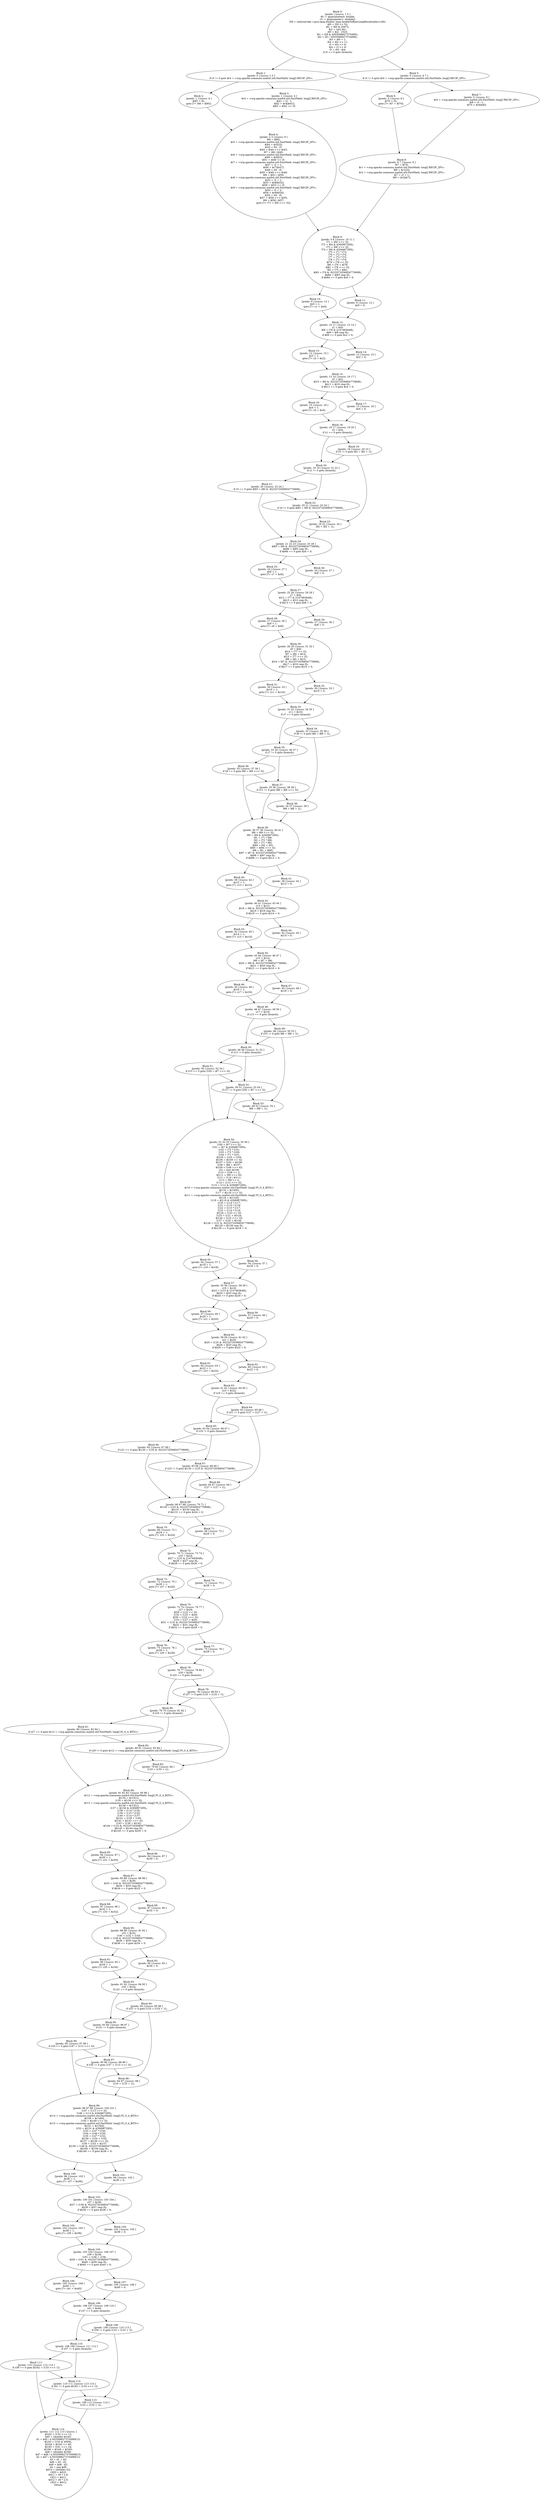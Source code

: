digraph "unitGraph" {
    "Block 0:
[preds: ] [succs: 1 5 ]
d0 := @parameter0: double;
r3 := @parameter1: double[];
l59 = staticinvoke <java.lang.Double: long doubleToRawLongBits(double)>(d0);
$l0 = l59 >> 52;
$l1 = $l0 & 2047L;
$i2 = (int) $l1;
i60 = $i2 - 1023;
l61 = l59 & 4503599627370495L;
l62 = l61 | 4503599627370496L;
i63 = i60 + 1;
l64 = l62 << 11;
i3 = i63 >> 6;
$i4 = i3 << 6;
i5 = i63 - $i4;
if i5 == 0 goto (branch);
"
    "Block 1:
[preds: 0 ] [succs: 2 3 ]
if i3 != 0 goto $r4 = <org.apache.commons.math4.util.FastMath: long[] RECIP_2PI>;
"
    "Block 2:
[preds: 1 ] [succs: 4 ]
$l65 = 0L;
goto [?= l66 = $l65];
"
    "Block 3:
[preds: 1 ] [succs: 4 ]
$r4 = <org.apache.commons.math4.util.FastMath: long[] RECIP_2PI>;
$i41 = i3 - 1;
$l42 = $r4[$i41];
$l65 = $l42 << i5;
"
    "Block 4:
[preds: 2 3 ] [succs: 9 ]
l66 = $l65;
$r5 = <org.apache.commons.math4.util.FastMath: long[] RECIP_2PI>;
$l44 = $r5[i3];
$i43 = 64 - i5;
$l45 = $l44 >>> $i43;
l67 = l66 | $l45;
$r6 = <org.apache.commons.math4.util.FastMath: long[] RECIP_2PI>;
$l46 = $r6[i3];
$l51 = $l46 << i5;
$r7 = <org.apache.commons.math4.util.FastMath: long[] RECIP_2PI>;
$i47 = i3 + 1;
$l49 = $r7[$i47];
$i48 = 64 - i5;
$l50 = $l49 >>> $i48;
l68 = $l51 | $l50;
$r8 = <org.apache.commons.math4.util.FastMath: long[] RECIP_2PI>;
$i52 = i3 + 1;
$l53 = $r8[$i52];
$l58 = $l53 << i5;
$r9 = <org.apache.commons.math4.util.FastMath: long[] RECIP_2PI>;
$i54 = i3 + 2;
$l56 = $r9[$i54];
$i55 = 64 - i5;
$l57 = $l56 >>> $i55;
l69 = $l58 | $l57;
goto [?= l71 = l64 >>> 32];
"
    "Block 5:
[preds: 0 ] [succs: 6 7 ]
if i3 != 0 goto $r0 = <org.apache.commons.math4.util.FastMath: long[] RECIP_2PI>;
"
    "Block 6:
[preds: 5 ] [succs: 8 ]
$l70 = 0L;
goto [?= l67 = $l70];
"
    "Block 7:
[preds: 5 ] [succs: 8 ]
$r0 = <org.apache.commons.math4.util.FastMath: long[] RECIP_2PI>;
$i6 = i3 - 1;
$l70 = $r0[$i6];
"
    "Block 8:
[preds: 6 7 ] [succs: 9 ]
l67 = $l70;
$r1 = <org.apache.commons.math4.util.FastMath: long[] RECIP_2PI>;
l68 = $r1[i3];
$r2 = <org.apache.commons.math4.util.FastMath: long[] RECIP_2PI>;
$i7 = i3 + 1;
l69 = $r2[$i7];
"
    "Block 9:
[preds: 4 8 ] [succs: 10 11 ]
l71 = l64 >>> 32;
l72 = l64 & 4294967295L;
l73 = l68 >>> 32;
l74 = l68 & 4294967295L;
l75 = l71 * l73;
l76 = l72 * l74;
l77 = l72 * l73;
l78 = l71 * l74;
$l79 = l78 << 32;
l80 = l76 + $l79;
$l81 = l78 >>> 32;
l82 = l75 + $l81;
$l83 = l76 & -9223372036854775808L;
$b84 = $l83 cmp 0L;
if $b84 == 0 goto $z0 = 0;
"
    "Block 10:
[preds: 9 ] [succs: 12 ]
$z0 = 1;
goto [?= z1 = $z0];
"
    "Block 11:
[preds: 9 ] [succs: 12 ]
$z0 = 0;
"
    "Block 12:
[preds: 10 11 ] [succs: 13 14 ]
z1 = $z0;
$l8 = l78 & 2147483648L;
$b9 = $l8 cmp 0L;
if $b9 == 0 goto $z2 = 0;
"
    "Block 13:
[preds: 12 ] [succs: 15 ]
$z2 = 1;
goto [?= z3 = $z2];
"
    "Block 14:
[preds: 12 ] [succs: 15 ]
$z2 = 0;
"
    "Block 15:
[preds: 13 14 ] [succs: 16 17 ]
z3 = $z2;
$l10 = l80 & -9223372036854775808L;
$b11 = $l10 cmp 0L;
if $b11 == 0 goto $z4 = 0;
"
    "Block 16:
[preds: 15 ] [succs: 18 ]
$z4 = 1;
goto [?= z5 = $z4];
"
    "Block 17:
[preds: 15 ] [succs: 18 ]
$z4 = 0;
"
    "Block 18:
[preds: 16 17 ] [succs: 19 20 ]
z5 = $z4;
if z1 == 0 goto (branch);
"
    "Block 19:
[preds: 18 ] [succs: 20 23 ]
if z3 != 0 goto l82 = l82 + 1L;
"
    "Block 20:
[preds: 18 19 ] [succs: 21 22 ]
if z1 != 0 goto (branch);
"
    "Block 21:
[preds: 20 ] [succs: 22 24 ]
if z3 == 0 goto $l85 = l80 & -9223372036854775808L;
"
    "Block 22:
[preds: 20 21 ] [succs: 23 24 ]
if z5 != 0 goto $l85 = l80 & -9223372036854775808L;
"
    "Block 23:
[preds: 19 22 ] [succs: 24 ]
l82 = l82 + 1L;
"
    "Block 24:
[preds: 21 22 23 ] [succs: 25 26 ]
$l85 = l80 & -9223372036854775808L;
$b86 = $l85 cmp 0L;
if $b86 == 0 goto $z6 = 0;
"
    "Block 25:
[preds: 24 ] [succs: 27 ]
$z6 = 1;
goto [?= z7 = $z6];
"
    "Block 26:
[preds: 24 ] [succs: 27 ]
$z6 = 0;
"
    "Block 27:
[preds: 25 26 ] [succs: 28 29 ]
z7 = $z6;
$l12 = l77 & 2147483648L;
$b13 = $l12 cmp 0L;
if $b13 == 0 goto $z8 = 0;
"
    "Block 28:
[preds: 27 ] [succs: 30 ]
$z8 = 1;
goto [?= z9 = $z8];
"
    "Block 29:
[preds: 27 ] [succs: 30 ]
$z8 = 0;
"
    "Block 30:
[preds: 28 29 ] [succs: 31 32 ]
z9 = $z8;
$l14 = l77 << 32;
l87 = l80 + $l14;
$l15 = l77 >>> 32;
l88 = l82 + $l15;
$l16 = l87 & -9223372036854775808L;
$b17 = $l16 cmp 0L;
if $b17 == 0 goto $z10 = 0;
"
    "Block 31:
[preds: 30 ] [succs: 33 ]
$z10 = 1;
goto [?= z11 = $z10];
"
    "Block 32:
[preds: 30 ] [succs: 33 ]
$z10 = 0;
"
    "Block 33:
[preds: 31 32 ] [succs: 34 35 ]
z11 = $z10;
if z7 == 0 goto (branch);
"
    "Block 34:
[preds: 33 ] [succs: 35 38 ]
if z9 != 0 goto l88 = l88 + 1L;
"
    "Block 35:
[preds: 33 34 ] [succs: 36 37 ]
if z7 != 0 goto (branch);
"
    "Block 36:
[preds: 35 ] [succs: 37 39 ]
if z9 == 0 goto l89 = l69 >>> 32;
"
    "Block 37:
[preds: 35 36 ] [succs: 38 39 ]
if z11 != 0 goto l89 = l69 >>> 32;
"
    "Block 38:
[preds: 34 37 ] [succs: 39 ]
l88 = l88 + 1L;
"
    "Block 39:
[preds: 36 37 38 ] [succs: 40 41 ]
l89 = l69 >>> 32;
l90 = l69 & 4294967295L;
l91 = l71 * l89;
l92 = l72 * l89;
l93 = l71 * l90;
$l94 = l92 + l93;
$l95 = $l94 >>> 32;
l96 = l91 + $l95;
$l97 = l87 & -9223372036854775808L;
$b98 = $l97 cmp 0L;
if $b98 == 0 goto $z12 = 0;
"
    "Block 40:
[preds: 39 ] [succs: 42 ]
$z12 = 1;
goto [?= z13 = $z12];
"
    "Block 41:
[preds: 39 ] [succs: 42 ]
$z12 = 0;
"
    "Block 42:
[preds: 40 41 ] [succs: 43 44 ]
z13 = $z12;
$l18 = l96 & -9223372036854775808L;
$b19 = $l18 cmp 0L;
if $b19 == 0 goto $z14 = 0;
"
    "Block 43:
[preds: 42 ] [succs: 45 ]
$z14 = 1;
goto [?= z15 = $z14];
"
    "Block 44:
[preds: 42 ] [succs: 45 ]
$z14 = 0;
"
    "Block 45:
[preds: 43 44 ] [succs: 46 47 ]
z15 = $z14;
l99 = l87 + l96;
$l20 = l99 & -9223372036854775808L;
$b21 = $l20 cmp 0L;
if $b21 == 0 goto $z16 = 0;
"
    "Block 46:
[preds: 45 ] [succs: 48 ]
$z16 = 1;
goto [?= z17 = $z16];
"
    "Block 47:
[preds: 45 ] [succs: 48 ]
$z16 = 0;
"
    "Block 48:
[preds: 46 47 ] [succs: 49 50 ]
z17 = $z16;
if z13 == 0 goto (branch);
"
    "Block 49:
[preds: 48 ] [succs: 50 53 ]
if z15 != 0 goto l88 = l88 + 1L;
"
    "Block 50:
[preds: 48 49 ] [succs: 51 52 ]
if z13 != 0 goto (branch);
"
    "Block 51:
[preds: 50 ] [succs: 52 54 ]
if z15 == 0 goto l100 = l67 >>> 32;
"
    "Block 52:
[preds: 50 51 ] [succs: 53 54 ]
if z17 != 0 goto l100 = l67 >>> 32;
"
    "Block 53:
[preds: 49 52 ] [succs: 54 ]
l88 = l88 + 1L;
"
    "Block 54:
[preds: 51 52 53 ] [succs: 55 56 ]
l100 = l67 >>> 32;
l101 = l67 & 4294967295L;
l102 = l72 * l101;
l103 = l72 * l100;
l104 = l71 * l101;
$l105 = l103 + l104;
$l106 = $l105 << 32;
$l107 = l102 + $l106;
l108 = l88 + $l107;
$l109 = l108 >>> 62;
i22 = (int) $l109;
l110 = l108 << 2;
$l111 = l99 >>> 62;
l112 = l110 | $l111;
l113 = l99 << 2;
l114 = l112 >>> 32;
l115 = l112 & 4294967295L;
$r10 = <org.apache.commons.math4.util.FastMath: long[] PI_O_4_BITS>;
$l116 = $r10[0];
l117 = $l116 >>> 32;
$r11 = <org.apache.commons.math4.util.FastMath: long[] PI_O_4_BITS>;
$l118 = $r11[0];
l119 = $l118 & 4294967295L;
l120 = l114 * l117;
l121 = l115 * l119;
l122 = l115 * l117;
l123 = l114 * l119;
$l124 = l123 << 32;
l125 = l121 + $l124;
$l126 = l123 >>> 32;
l127 = l120 + $l126;
$l128 = l121 & -9223372036854775808L;
$b129 = $l128 cmp 0L;
if $b129 == 0 goto $z18 = 0;
"
    "Block 55:
[preds: 54 ] [succs: 57 ]
$z18 = 1;
goto [?= z19 = $z18];
"
    "Block 56:
[preds: 54 ] [succs: 57 ]
$z18 = 0;
"
    "Block 57:
[preds: 55 56 ] [succs: 58 59 ]
z19 = $z18;
$l23 = l123 & 2147483648L;
$b24 = $l23 cmp 0L;
if $b24 == 0 goto $z20 = 0;
"
    "Block 58:
[preds: 57 ] [succs: 60 ]
$z20 = 1;
goto [?= z21 = $z20];
"
    "Block 59:
[preds: 57 ] [succs: 60 ]
$z20 = 0;
"
    "Block 60:
[preds: 58 59 ] [succs: 61 62 ]
z21 = $z20;
$l25 = l125 & -9223372036854775808L;
$b26 = $l25 cmp 0L;
if $b26 == 0 goto $z22 = 0;
"
    "Block 61:
[preds: 60 ] [succs: 63 ]
$z22 = 1;
goto [?= z23 = $z22];
"
    "Block 62:
[preds: 60 ] [succs: 63 ]
$z22 = 0;
"
    "Block 63:
[preds: 61 62 ] [succs: 64 65 ]
z23 = $z22;
if z19 == 0 goto (branch);
"
    "Block 64:
[preds: 63 ] [succs: 65 68 ]
if z21 != 0 goto l127 = l127 + 1L;
"
    "Block 65:
[preds: 63 64 ] [succs: 66 67 ]
if z19 != 0 goto (branch);
"
    "Block 66:
[preds: 65 ] [succs: 67 69 ]
if z21 == 0 goto $l130 = l125 & -9223372036854775808L;
"
    "Block 67:
[preds: 65 66 ] [succs: 68 69 ]
if z23 != 0 goto $l130 = l125 & -9223372036854775808L;
"
    "Block 68:
[preds: 64 67 ] [succs: 69 ]
l127 = l127 + 1L;
"
    "Block 69:
[preds: 66 67 68 ] [succs: 70 71 ]
$l130 = l125 & -9223372036854775808L;
$b131 = $l130 cmp 0L;
if $b131 == 0 goto $z24 = 0;
"
    "Block 70:
[preds: 69 ] [succs: 72 ]
$z24 = 1;
goto [?= z25 = $z24];
"
    "Block 71:
[preds: 69 ] [succs: 72 ]
$z24 = 0;
"
    "Block 72:
[preds: 70 71 ] [succs: 73 74 ]
z25 = $z24;
$l27 = l122 & 2147483648L;
$b28 = $l27 cmp 0L;
if $b28 == 0 goto $z26 = 0;
"
    "Block 73:
[preds: 72 ] [succs: 75 ]
$z26 = 1;
goto [?= z27 = $z26];
"
    "Block 74:
[preds: 72 ] [succs: 75 ]
$z26 = 0;
"
    "Block 75:
[preds: 73 74 ] [succs: 76 77 ]
z27 = $z26;
$l29 = l122 << 32;
l132 = l125 + $l29;
$l30 = l122 >>> 32;
l133 = l127 + $l30;
$l31 = l132 & -9223372036854775808L;
$b32 = $l31 cmp 0L;
if $b32 == 0 goto $z28 = 0;
"
    "Block 76:
[preds: 75 ] [succs: 78 ]
$z28 = 1;
goto [?= z29 = $z28];
"
    "Block 77:
[preds: 75 ] [succs: 78 ]
$z28 = 0;
"
    "Block 78:
[preds: 76 77 ] [succs: 79 80 ]
z29 = $z28;
if z25 == 0 goto (branch);
"
    "Block 79:
[preds: 78 ] [succs: 80 83 ]
if z27 != 0 goto l133 = l133 + 1L;
"
    "Block 80:
[preds: 78 79 ] [succs: 81 82 ]
if z25 != 0 goto (branch);
"
    "Block 81:
[preds: 80 ] [succs: 82 84 ]
if z27 == 0 goto $r12 = <org.apache.commons.math4.util.FastMath: long[] PI_O_4_BITS>;
"
    "Block 82:
[preds: 80 81 ] [succs: 83 84 ]
if z29 != 0 goto $r12 = <org.apache.commons.math4.util.FastMath: long[] PI_O_4_BITS>;
"
    "Block 83:
[preds: 79 82 ] [succs: 84 ]
l133 = l133 + 1L;
"
    "Block 84:
[preds: 81 82 83 ] [succs: 85 86 ]
$r12 = <org.apache.commons.math4.util.FastMath: long[] PI_O_4_BITS>;
$l134 = $r12[1];
l135 = $l134 >>> 32;
$r13 = <org.apache.commons.math4.util.FastMath: long[] PI_O_4_BITS>;
$l136 = $r13[1];
l137 = $l136 & 4294967295L;
l138 = l114 * l135;
l139 = l115 * l135;
l140 = l114 * l137;
$l141 = l139 + l140;
$l142 = $l141 >>> 32;
l143 = l138 + $l142;
$l144 = l132 & -9223372036854775808L;
$b145 = $l144 cmp 0L;
if $b145 == 0 goto $z30 = 0;
"
    "Block 85:
[preds: 84 ] [succs: 87 ]
$z30 = 1;
goto [?= z31 = $z30];
"
    "Block 86:
[preds: 84 ] [succs: 87 ]
$z30 = 0;
"
    "Block 87:
[preds: 85 86 ] [succs: 88 89 ]
z31 = $z30;
$l33 = l143 & -9223372036854775808L;
$b34 = $l33 cmp 0L;
if $b34 == 0 goto $z32 = 0;
"
    "Block 88:
[preds: 87 ] [succs: 90 ]
$z32 = 1;
goto [?= z33 = $z32];
"
    "Block 89:
[preds: 87 ] [succs: 90 ]
$z32 = 0;
"
    "Block 90:
[preds: 88 89 ] [succs: 91 92 ]
z33 = $z32;
l146 = l132 + l143;
$l35 = l146 & -9223372036854775808L;
$b36 = $l35 cmp 0L;
if $b36 == 0 goto $z34 = 0;
"
    "Block 91:
[preds: 90 ] [succs: 93 ]
$z34 = 1;
goto [?= z35 = $z34];
"
    "Block 92:
[preds: 90 ] [succs: 93 ]
$z34 = 0;
"
    "Block 93:
[preds: 91 92 ] [succs: 94 95 ]
z35 = $z34;
if z31 == 0 goto (branch);
"
    "Block 94:
[preds: 93 ] [succs: 95 98 ]
if z33 != 0 goto l133 = l133 + 1L;
"
    "Block 95:
[preds: 93 94 ] [succs: 96 97 ]
if z31 != 0 goto (branch);
"
    "Block 96:
[preds: 95 ] [succs: 97 99 ]
if z33 == 0 goto l147 = l113 >>> 32;
"
    "Block 97:
[preds: 95 96 ] [succs: 98 99 ]
if z35 != 0 goto l147 = l113 >>> 32;
"
    "Block 98:
[preds: 94 97 ] [succs: 99 ]
l133 = l133 + 1L;
"
    "Block 99:
[preds: 96 97 98 ] [succs: 100 101 ]
l147 = l113 >>> 32;
l148 = l113 & 4294967295L;
$r14 = <org.apache.commons.math4.util.FastMath: long[] PI_O_4_BITS>;
$l149 = $r14[0];
l150 = $l149 >>> 32;
$r15 = <org.apache.commons.math4.util.FastMath: long[] PI_O_4_BITS>;
$l151 = $r15[0];
l152 = $l151 & 4294967295L;
l153 = l147 * l150;
l154 = l148 * l150;
l155 = l147 * l152;
$l156 = l154 + l155;
$l157 = $l156 >>> 32;
l158 = l153 + $l157;
$l159 = l146 & -9223372036854775808L;
$b160 = $l159 cmp 0L;
if $b160 == 0 goto $z36 = 0;
"
    "Block 100:
[preds: 99 ] [succs: 102 ]
$z36 = 1;
goto [?= z37 = $z36];
"
    "Block 101:
[preds: 99 ] [succs: 102 ]
$z36 = 0;
"
    "Block 102:
[preds: 100 101 ] [succs: 103 104 ]
z37 = $z36;
$l37 = l158 & -9223372036854775808L;
$b38 = $l37 cmp 0L;
if $b38 == 0 goto $z38 = 0;
"
    "Block 103:
[preds: 102 ] [succs: 105 ]
$z38 = 1;
goto [?= z39 = $z38];
"
    "Block 104:
[preds: 102 ] [succs: 105 ]
$z38 = 0;
"
    "Block 105:
[preds: 103 104 ] [succs: 106 107 ]
z39 = $z38;
l161 = l146 + l158;
$l39 = l161 & -9223372036854775808L;
$b40 = $l39 cmp 0L;
if $b40 == 0 goto $z40 = 0;
"
    "Block 106:
[preds: 105 ] [succs: 108 ]
$z40 = 1;
goto [?= z41 = $z40];
"
    "Block 107:
[preds: 105 ] [succs: 108 ]
$z40 = 0;
"
    "Block 108:
[preds: 106 107 ] [succs: 109 110 ]
z41 = $z40;
if z37 == 0 goto (branch);
"
    "Block 109:
[preds: 108 ] [succs: 110 113 ]
if z39 != 0 goto l133 = l133 + 1L;
"
    "Block 110:
[preds: 108 109 ] [succs: 111 112 ]
if z37 != 0 goto (branch);
"
    "Block 111:
[preds: 110 ] [succs: 112 114 ]
if z39 == 0 goto $l162 = l133 >>> 12;
"
    "Block 112:
[preds: 110 111 ] [succs: 113 114 ]
if z41 != 0 goto $l162 = l133 >>> 12;
"
    "Block 113:
[preds: 109 112 ] [succs: 114 ]
l133 = l133 + 1L;
"
    "Block 114:
[preds: 111 112 113 ] [succs: ]
$l162 = l133 >>> 12;
$d5 = (double) $l162;
d1 = $d5 / 4.503599627370496E15;
$l163 = l133 & 4095L;
$l164 = $l163 << 40;
$l165 = l161 >>> 24;
$l166 = $l164 + $l165;
$d6 = (double) $l166;
$d7 = $d6 / 4.503599627370496E15;
d2 = $d7 / 4.503599627370496E15;
d3 = d1 + d2;
$d8 = d3 - d1;
$d9 = $d8 - d2;
d4 = neg $d9;
$d10 = (double) i22;
r3[0] = $d10;
$d11 = d3 * 2.0;
r3[1] = $d11;
$d12 = d4 * 2.0;
r3[2] = $d12;
return;
"
    "Block 0:
[preds: ] [succs: 1 5 ]
d0 := @parameter0: double;
r3 := @parameter1: double[];
l59 = staticinvoke <java.lang.Double: long doubleToRawLongBits(double)>(d0);
$l0 = l59 >> 52;
$l1 = $l0 & 2047L;
$i2 = (int) $l1;
i60 = $i2 - 1023;
l61 = l59 & 4503599627370495L;
l62 = l61 | 4503599627370496L;
i63 = i60 + 1;
l64 = l62 << 11;
i3 = i63 >> 6;
$i4 = i3 << 6;
i5 = i63 - $i4;
if i5 == 0 goto (branch);
"->"Block 1:
[preds: 0 ] [succs: 2 3 ]
if i3 != 0 goto $r4 = <org.apache.commons.math4.util.FastMath: long[] RECIP_2PI>;
";
    "Block 0:
[preds: ] [succs: 1 5 ]
d0 := @parameter0: double;
r3 := @parameter1: double[];
l59 = staticinvoke <java.lang.Double: long doubleToRawLongBits(double)>(d0);
$l0 = l59 >> 52;
$l1 = $l0 & 2047L;
$i2 = (int) $l1;
i60 = $i2 - 1023;
l61 = l59 & 4503599627370495L;
l62 = l61 | 4503599627370496L;
i63 = i60 + 1;
l64 = l62 << 11;
i3 = i63 >> 6;
$i4 = i3 << 6;
i5 = i63 - $i4;
if i5 == 0 goto (branch);
"->"Block 5:
[preds: 0 ] [succs: 6 7 ]
if i3 != 0 goto $r0 = <org.apache.commons.math4.util.FastMath: long[] RECIP_2PI>;
";
    "Block 1:
[preds: 0 ] [succs: 2 3 ]
if i3 != 0 goto $r4 = <org.apache.commons.math4.util.FastMath: long[] RECIP_2PI>;
"->"Block 2:
[preds: 1 ] [succs: 4 ]
$l65 = 0L;
goto [?= l66 = $l65];
";
    "Block 1:
[preds: 0 ] [succs: 2 3 ]
if i3 != 0 goto $r4 = <org.apache.commons.math4.util.FastMath: long[] RECIP_2PI>;
"->"Block 3:
[preds: 1 ] [succs: 4 ]
$r4 = <org.apache.commons.math4.util.FastMath: long[] RECIP_2PI>;
$i41 = i3 - 1;
$l42 = $r4[$i41];
$l65 = $l42 << i5;
";
    "Block 2:
[preds: 1 ] [succs: 4 ]
$l65 = 0L;
goto [?= l66 = $l65];
"->"Block 4:
[preds: 2 3 ] [succs: 9 ]
l66 = $l65;
$r5 = <org.apache.commons.math4.util.FastMath: long[] RECIP_2PI>;
$l44 = $r5[i3];
$i43 = 64 - i5;
$l45 = $l44 >>> $i43;
l67 = l66 | $l45;
$r6 = <org.apache.commons.math4.util.FastMath: long[] RECIP_2PI>;
$l46 = $r6[i3];
$l51 = $l46 << i5;
$r7 = <org.apache.commons.math4.util.FastMath: long[] RECIP_2PI>;
$i47 = i3 + 1;
$l49 = $r7[$i47];
$i48 = 64 - i5;
$l50 = $l49 >>> $i48;
l68 = $l51 | $l50;
$r8 = <org.apache.commons.math4.util.FastMath: long[] RECIP_2PI>;
$i52 = i3 + 1;
$l53 = $r8[$i52];
$l58 = $l53 << i5;
$r9 = <org.apache.commons.math4.util.FastMath: long[] RECIP_2PI>;
$i54 = i3 + 2;
$l56 = $r9[$i54];
$i55 = 64 - i5;
$l57 = $l56 >>> $i55;
l69 = $l58 | $l57;
goto [?= l71 = l64 >>> 32];
";
    "Block 3:
[preds: 1 ] [succs: 4 ]
$r4 = <org.apache.commons.math4.util.FastMath: long[] RECIP_2PI>;
$i41 = i3 - 1;
$l42 = $r4[$i41];
$l65 = $l42 << i5;
"->"Block 4:
[preds: 2 3 ] [succs: 9 ]
l66 = $l65;
$r5 = <org.apache.commons.math4.util.FastMath: long[] RECIP_2PI>;
$l44 = $r5[i3];
$i43 = 64 - i5;
$l45 = $l44 >>> $i43;
l67 = l66 | $l45;
$r6 = <org.apache.commons.math4.util.FastMath: long[] RECIP_2PI>;
$l46 = $r6[i3];
$l51 = $l46 << i5;
$r7 = <org.apache.commons.math4.util.FastMath: long[] RECIP_2PI>;
$i47 = i3 + 1;
$l49 = $r7[$i47];
$i48 = 64 - i5;
$l50 = $l49 >>> $i48;
l68 = $l51 | $l50;
$r8 = <org.apache.commons.math4.util.FastMath: long[] RECIP_2PI>;
$i52 = i3 + 1;
$l53 = $r8[$i52];
$l58 = $l53 << i5;
$r9 = <org.apache.commons.math4.util.FastMath: long[] RECIP_2PI>;
$i54 = i3 + 2;
$l56 = $r9[$i54];
$i55 = 64 - i5;
$l57 = $l56 >>> $i55;
l69 = $l58 | $l57;
goto [?= l71 = l64 >>> 32];
";
    "Block 4:
[preds: 2 3 ] [succs: 9 ]
l66 = $l65;
$r5 = <org.apache.commons.math4.util.FastMath: long[] RECIP_2PI>;
$l44 = $r5[i3];
$i43 = 64 - i5;
$l45 = $l44 >>> $i43;
l67 = l66 | $l45;
$r6 = <org.apache.commons.math4.util.FastMath: long[] RECIP_2PI>;
$l46 = $r6[i3];
$l51 = $l46 << i5;
$r7 = <org.apache.commons.math4.util.FastMath: long[] RECIP_2PI>;
$i47 = i3 + 1;
$l49 = $r7[$i47];
$i48 = 64 - i5;
$l50 = $l49 >>> $i48;
l68 = $l51 | $l50;
$r8 = <org.apache.commons.math4.util.FastMath: long[] RECIP_2PI>;
$i52 = i3 + 1;
$l53 = $r8[$i52];
$l58 = $l53 << i5;
$r9 = <org.apache.commons.math4.util.FastMath: long[] RECIP_2PI>;
$i54 = i3 + 2;
$l56 = $r9[$i54];
$i55 = 64 - i5;
$l57 = $l56 >>> $i55;
l69 = $l58 | $l57;
goto [?= l71 = l64 >>> 32];
"->"Block 9:
[preds: 4 8 ] [succs: 10 11 ]
l71 = l64 >>> 32;
l72 = l64 & 4294967295L;
l73 = l68 >>> 32;
l74 = l68 & 4294967295L;
l75 = l71 * l73;
l76 = l72 * l74;
l77 = l72 * l73;
l78 = l71 * l74;
$l79 = l78 << 32;
l80 = l76 + $l79;
$l81 = l78 >>> 32;
l82 = l75 + $l81;
$l83 = l76 & -9223372036854775808L;
$b84 = $l83 cmp 0L;
if $b84 == 0 goto $z0 = 0;
";
    "Block 5:
[preds: 0 ] [succs: 6 7 ]
if i3 != 0 goto $r0 = <org.apache.commons.math4.util.FastMath: long[] RECIP_2PI>;
"->"Block 6:
[preds: 5 ] [succs: 8 ]
$l70 = 0L;
goto [?= l67 = $l70];
";
    "Block 5:
[preds: 0 ] [succs: 6 7 ]
if i3 != 0 goto $r0 = <org.apache.commons.math4.util.FastMath: long[] RECIP_2PI>;
"->"Block 7:
[preds: 5 ] [succs: 8 ]
$r0 = <org.apache.commons.math4.util.FastMath: long[] RECIP_2PI>;
$i6 = i3 - 1;
$l70 = $r0[$i6];
";
    "Block 6:
[preds: 5 ] [succs: 8 ]
$l70 = 0L;
goto [?= l67 = $l70];
"->"Block 8:
[preds: 6 7 ] [succs: 9 ]
l67 = $l70;
$r1 = <org.apache.commons.math4.util.FastMath: long[] RECIP_2PI>;
l68 = $r1[i3];
$r2 = <org.apache.commons.math4.util.FastMath: long[] RECIP_2PI>;
$i7 = i3 + 1;
l69 = $r2[$i7];
";
    "Block 7:
[preds: 5 ] [succs: 8 ]
$r0 = <org.apache.commons.math4.util.FastMath: long[] RECIP_2PI>;
$i6 = i3 - 1;
$l70 = $r0[$i6];
"->"Block 8:
[preds: 6 7 ] [succs: 9 ]
l67 = $l70;
$r1 = <org.apache.commons.math4.util.FastMath: long[] RECIP_2PI>;
l68 = $r1[i3];
$r2 = <org.apache.commons.math4.util.FastMath: long[] RECIP_2PI>;
$i7 = i3 + 1;
l69 = $r2[$i7];
";
    "Block 8:
[preds: 6 7 ] [succs: 9 ]
l67 = $l70;
$r1 = <org.apache.commons.math4.util.FastMath: long[] RECIP_2PI>;
l68 = $r1[i3];
$r2 = <org.apache.commons.math4.util.FastMath: long[] RECIP_2PI>;
$i7 = i3 + 1;
l69 = $r2[$i7];
"->"Block 9:
[preds: 4 8 ] [succs: 10 11 ]
l71 = l64 >>> 32;
l72 = l64 & 4294967295L;
l73 = l68 >>> 32;
l74 = l68 & 4294967295L;
l75 = l71 * l73;
l76 = l72 * l74;
l77 = l72 * l73;
l78 = l71 * l74;
$l79 = l78 << 32;
l80 = l76 + $l79;
$l81 = l78 >>> 32;
l82 = l75 + $l81;
$l83 = l76 & -9223372036854775808L;
$b84 = $l83 cmp 0L;
if $b84 == 0 goto $z0 = 0;
";
    "Block 9:
[preds: 4 8 ] [succs: 10 11 ]
l71 = l64 >>> 32;
l72 = l64 & 4294967295L;
l73 = l68 >>> 32;
l74 = l68 & 4294967295L;
l75 = l71 * l73;
l76 = l72 * l74;
l77 = l72 * l73;
l78 = l71 * l74;
$l79 = l78 << 32;
l80 = l76 + $l79;
$l81 = l78 >>> 32;
l82 = l75 + $l81;
$l83 = l76 & -9223372036854775808L;
$b84 = $l83 cmp 0L;
if $b84 == 0 goto $z0 = 0;
"->"Block 10:
[preds: 9 ] [succs: 12 ]
$z0 = 1;
goto [?= z1 = $z0];
";
    "Block 9:
[preds: 4 8 ] [succs: 10 11 ]
l71 = l64 >>> 32;
l72 = l64 & 4294967295L;
l73 = l68 >>> 32;
l74 = l68 & 4294967295L;
l75 = l71 * l73;
l76 = l72 * l74;
l77 = l72 * l73;
l78 = l71 * l74;
$l79 = l78 << 32;
l80 = l76 + $l79;
$l81 = l78 >>> 32;
l82 = l75 + $l81;
$l83 = l76 & -9223372036854775808L;
$b84 = $l83 cmp 0L;
if $b84 == 0 goto $z0 = 0;
"->"Block 11:
[preds: 9 ] [succs: 12 ]
$z0 = 0;
";
    "Block 10:
[preds: 9 ] [succs: 12 ]
$z0 = 1;
goto [?= z1 = $z0];
"->"Block 12:
[preds: 10 11 ] [succs: 13 14 ]
z1 = $z0;
$l8 = l78 & 2147483648L;
$b9 = $l8 cmp 0L;
if $b9 == 0 goto $z2 = 0;
";
    "Block 11:
[preds: 9 ] [succs: 12 ]
$z0 = 0;
"->"Block 12:
[preds: 10 11 ] [succs: 13 14 ]
z1 = $z0;
$l8 = l78 & 2147483648L;
$b9 = $l8 cmp 0L;
if $b9 == 0 goto $z2 = 0;
";
    "Block 12:
[preds: 10 11 ] [succs: 13 14 ]
z1 = $z0;
$l8 = l78 & 2147483648L;
$b9 = $l8 cmp 0L;
if $b9 == 0 goto $z2 = 0;
"->"Block 13:
[preds: 12 ] [succs: 15 ]
$z2 = 1;
goto [?= z3 = $z2];
";
    "Block 12:
[preds: 10 11 ] [succs: 13 14 ]
z1 = $z0;
$l8 = l78 & 2147483648L;
$b9 = $l8 cmp 0L;
if $b9 == 0 goto $z2 = 0;
"->"Block 14:
[preds: 12 ] [succs: 15 ]
$z2 = 0;
";
    "Block 13:
[preds: 12 ] [succs: 15 ]
$z2 = 1;
goto [?= z3 = $z2];
"->"Block 15:
[preds: 13 14 ] [succs: 16 17 ]
z3 = $z2;
$l10 = l80 & -9223372036854775808L;
$b11 = $l10 cmp 0L;
if $b11 == 0 goto $z4 = 0;
";
    "Block 14:
[preds: 12 ] [succs: 15 ]
$z2 = 0;
"->"Block 15:
[preds: 13 14 ] [succs: 16 17 ]
z3 = $z2;
$l10 = l80 & -9223372036854775808L;
$b11 = $l10 cmp 0L;
if $b11 == 0 goto $z4 = 0;
";
    "Block 15:
[preds: 13 14 ] [succs: 16 17 ]
z3 = $z2;
$l10 = l80 & -9223372036854775808L;
$b11 = $l10 cmp 0L;
if $b11 == 0 goto $z4 = 0;
"->"Block 16:
[preds: 15 ] [succs: 18 ]
$z4 = 1;
goto [?= z5 = $z4];
";
    "Block 15:
[preds: 13 14 ] [succs: 16 17 ]
z3 = $z2;
$l10 = l80 & -9223372036854775808L;
$b11 = $l10 cmp 0L;
if $b11 == 0 goto $z4 = 0;
"->"Block 17:
[preds: 15 ] [succs: 18 ]
$z4 = 0;
";
    "Block 16:
[preds: 15 ] [succs: 18 ]
$z4 = 1;
goto [?= z5 = $z4];
"->"Block 18:
[preds: 16 17 ] [succs: 19 20 ]
z5 = $z4;
if z1 == 0 goto (branch);
";
    "Block 17:
[preds: 15 ] [succs: 18 ]
$z4 = 0;
"->"Block 18:
[preds: 16 17 ] [succs: 19 20 ]
z5 = $z4;
if z1 == 0 goto (branch);
";
    "Block 18:
[preds: 16 17 ] [succs: 19 20 ]
z5 = $z4;
if z1 == 0 goto (branch);
"->"Block 19:
[preds: 18 ] [succs: 20 23 ]
if z3 != 0 goto l82 = l82 + 1L;
";
    "Block 18:
[preds: 16 17 ] [succs: 19 20 ]
z5 = $z4;
if z1 == 0 goto (branch);
"->"Block 20:
[preds: 18 19 ] [succs: 21 22 ]
if z1 != 0 goto (branch);
";
    "Block 19:
[preds: 18 ] [succs: 20 23 ]
if z3 != 0 goto l82 = l82 + 1L;
"->"Block 20:
[preds: 18 19 ] [succs: 21 22 ]
if z1 != 0 goto (branch);
";
    "Block 19:
[preds: 18 ] [succs: 20 23 ]
if z3 != 0 goto l82 = l82 + 1L;
"->"Block 23:
[preds: 19 22 ] [succs: 24 ]
l82 = l82 + 1L;
";
    "Block 20:
[preds: 18 19 ] [succs: 21 22 ]
if z1 != 0 goto (branch);
"->"Block 21:
[preds: 20 ] [succs: 22 24 ]
if z3 == 0 goto $l85 = l80 & -9223372036854775808L;
";
    "Block 20:
[preds: 18 19 ] [succs: 21 22 ]
if z1 != 0 goto (branch);
"->"Block 22:
[preds: 20 21 ] [succs: 23 24 ]
if z5 != 0 goto $l85 = l80 & -9223372036854775808L;
";
    "Block 21:
[preds: 20 ] [succs: 22 24 ]
if z3 == 0 goto $l85 = l80 & -9223372036854775808L;
"->"Block 22:
[preds: 20 21 ] [succs: 23 24 ]
if z5 != 0 goto $l85 = l80 & -9223372036854775808L;
";
    "Block 21:
[preds: 20 ] [succs: 22 24 ]
if z3 == 0 goto $l85 = l80 & -9223372036854775808L;
"->"Block 24:
[preds: 21 22 23 ] [succs: 25 26 ]
$l85 = l80 & -9223372036854775808L;
$b86 = $l85 cmp 0L;
if $b86 == 0 goto $z6 = 0;
";
    "Block 22:
[preds: 20 21 ] [succs: 23 24 ]
if z5 != 0 goto $l85 = l80 & -9223372036854775808L;
"->"Block 23:
[preds: 19 22 ] [succs: 24 ]
l82 = l82 + 1L;
";
    "Block 22:
[preds: 20 21 ] [succs: 23 24 ]
if z5 != 0 goto $l85 = l80 & -9223372036854775808L;
"->"Block 24:
[preds: 21 22 23 ] [succs: 25 26 ]
$l85 = l80 & -9223372036854775808L;
$b86 = $l85 cmp 0L;
if $b86 == 0 goto $z6 = 0;
";
    "Block 23:
[preds: 19 22 ] [succs: 24 ]
l82 = l82 + 1L;
"->"Block 24:
[preds: 21 22 23 ] [succs: 25 26 ]
$l85 = l80 & -9223372036854775808L;
$b86 = $l85 cmp 0L;
if $b86 == 0 goto $z6 = 0;
";
    "Block 24:
[preds: 21 22 23 ] [succs: 25 26 ]
$l85 = l80 & -9223372036854775808L;
$b86 = $l85 cmp 0L;
if $b86 == 0 goto $z6 = 0;
"->"Block 25:
[preds: 24 ] [succs: 27 ]
$z6 = 1;
goto [?= z7 = $z6];
";
    "Block 24:
[preds: 21 22 23 ] [succs: 25 26 ]
$l85 = l80 & -9223372036854775808L;
$b86 = $l85 cmp 0L;
if $b86 == 0 goto $z6 = 0;
"->"Block 26:
[preds: 24 ] [succs: 27 ]
$z6 = 0;
";
    "Block 25:
[preds: 24 ] [succs: 27 ]
$z6 = 1;
goto [?= z7 = $z6];
"->"Block 27:
[preds: 25 26 ] [succs: 28 29 ]
z7 = $z6;
$l12 = l77 & 2147483648L;
$b13 = $l12 cmp 0L;
if $b13 == 0 goto $z8 = 0;
";
    "Block 26:
[preds: 24 ] [succs: 27 ]
$z6 = 0;
"->"Block 27:
[preds: 25 26 ] [succs: 28 29 ]
z7 = $z6;
$l12 = l77 & 2147483648L;
$b13 = $l12 cmp 0L;
if $b13 == 0 goto $z8 = 0;
";
    "Block 27:
[preds: 25 26 ] [succs: 28 29 ]
z7 = $z6;
$l12 = l77 & 2147483648L;
$b13 = $l12 cmp 0L;
if $b13 == 0 goto $z8 = 0;
"->"Block 28:
[preds: 27 ] [succs: 30 ]
$z8 = 1;
goto [?= z9 = $z8];
";
    "Block 27:
[preds: 25 26 ] [succs: 28 29 ]
z7 = $z6;
$l12 = l77 & 2147483648L;
$b13 = $l12 cmp 0L;
if $b13 == 0 goto $z8 = 0;
"->"Block 29:
[preds: 27 ] [succs: 30 ]
$z8 = 0;
";
    "Block 28:
[preds: 27 ] [succs: 30 ]
$z8 = 1;
goto [?= z9 = $z8];
"->"Block 30:
[preds: 28 29 ] [succs: 31 32 ]
z9 = $z8;
$l14 = l77 << 32;
l87 = l80 + $l14;
$l15 = l77 >>> 32;
l88 = l82 + $l15;
$l16 = l87 & -9223372036854775808L;
$b17 = $l16 cmp 0L;
if $b17 == 0 goto $z10 = 0;
";
    "Block 29:
[preds: 27 ] [succs: 30 ]
$z8 = 0;
"->"Block 30:
[preds: 28 29 ] [succs: 31 32 ]
z9 = $z8;
$l14 = l77 << 32;
l87 = l80 + $l14;
$l15 = l77 >>> 32;
l88 = l82 + $l15;
$l16 = l87 & -9223372036854775808L;
$b17 = $l16 cmp 0L;
if $b17 == 0 goto $z10 = 0;
";
    "Block 30:
[preds: 28 29 ] [succs: 31 32 ]
z9 = $z8;
$l14 = l77 << 32;
l87 = l80 + $l14;
$l15 = l77 >>> 32;
l88 = l82 + $l15;
$l16 = l87 & -9223372036854775808L;
$b17 = $l16 cmp 0L;
if $b17 == 0 goto $z10 = 0;
"->"Block 31:
[preds: 30 ] [succs: 33 ]
$z10 = 1;
goto [?= z11 = $z10];
";
    "Block 30:
[preds: 28 29 ] [succs: 31 32 ]
z9 = $z8;
$l14 = l77 << 32;
l87 = l80 + $l14;
$l15 = l77 >>> 32;
l88 = l82 + $l15;
$l16 = l87 & -9223372036854775808L;
$b17 = $l16 cmp 0L;
if $b17 == 0 goto $z10 = 0;
"->"Block 32:
[preds: 30 ] [succs: 33 ]
$z10 = 0;
";
    "Block 31:
[preds: 30 ] [succs: 33 ]
$z10 = 1;
goto [?= z11 = $z10];
"->"Block 33:
[preds: 31 32 ] [succs: 34 35 ]
z11 = $z10;
if z7 == 0 goto (branch);
";
    "Block 32:
[preds: 30 ] [succs: 33 ]
$z10 = 0;
"->"Block 33:
[preds: 31 32 ] [succs: 34 35 ]
z11 = $z10;
if z7 == 0 goto (branch);
";
    "Block 33:
[preds: 31 32 ] [succs: 34 35 ]
z11 = $z10;
if z7 == 0 goto (branch);
"->"Block 34:
[preds: 33 ] [succs: 35 38 ]
if z9 != 0 goto l88 = l88 + 1L;
";
    "Block 33:
[preds: 31 32 ] [succs: 34 35 ]
z11 = $z10;
if z7 == 0 goto (branch);
"->"Block 35:
[preds: 33 34 ] [succs: 36 37 ]
if z7 != 0 goto (branch);
";
    "Block 34:
[preds: 33 ] [succs: 35 38 ]
if z9 != 0 goto l88 = l88 + 1L;
"->"Block 35:
[preds: 33 34 ] [succs: 36 37 ]
if z7 != 0 goto (branch);
";
    "Block 34:
[preds: 33 ] [succs: 35 38 ]
if z9 != 0 goto l88 = l88 + 1L;
"->"Block 38:
[preds: 34 37 ] [succs: 39 ]
l88 = l88 + 1L;
";
    "Block 35:
[preds: 33 34 ] [succs: 36 37 ]
if z7 != 0 goto (branch);
"->"Block 36:
[preds: 35 ] [succs: 37 39 ]
if z9 == 0 goto l89 = l69 >>> 32;
";
    "Block 35:
[preds: 33 34 ] [succs: 36 37 ]
if z7 != 0 goto (branch);
"->"Block 37:
[preds: 35 36 ] [succs: 38 39 ]
if z11 != 0 goto l89 = l69 >>> 32;
";
    "Block 36:
[preds: 35 ] [succs: 37 39 ]
if z9 == 0 goto l89 = l69 >>> 32;
"->"Block 37:
[preds: 35 36 ] [succs: 38 39 ]
if z11 != 0 goto l89 = l69 >>> 32;
";
    "Block 36:
[preds: 35 ] [succs: 37 39 ]
if z9 == 0 goto l89 = l69 >>> 32;
"->"Block 39:
[preds: 36 37 38 ] [succs: 40 41 ]
l89 = l69 >>> 32;
l90 = l69 & 4294967295L;
l91 = l71 * l89;
l92 = l72 * l89;
l93 = l71 * l90;
$l94 = l92 + l93;
$l95 = $l94 >>> 32;
l96 = l91 + $l95;
$l97 = l87 & -9223372036854775808L;
$b98 = $l97 cmp 0L;
if $b98 == 0 goto $z12 = 0;
";
    "Block 37:
[preds: 35 36 ] [succs: 38 39 ]
if z11 != 0 goto l89 = l69 >>> 32;
"->"Block 38:
[preds: 34 37 ] [succs: 39 ]
l88 = l88 + 1L;
";
    "Block 37:
[preds: 35 36 ] [succs: 38 39 ]
if z11 != 0 goto l89 = l69 >>> 32;
"->"Block 39:
[preds: 36 37 38 ] [succs: 40 41 ]
l89 = l69 >>> 32;
l90 = l69 & 4294967295L;
l91 = l71 * l89;
l92 = l72 * l89;
l93 = l71 * l90;
$l94 = l92 + l93;
$l95 = $l94 >>> 32;
l96 = l91 + $l95;
$l97 = l87 & -9223372036854775808L;
$b98 = $l97 cmp 0L;
if $b98 == 0 goto $z12 = 0;
";
    "Block 38:
[preds: 34 37 ] [succs: 39 ]
l88 = l88 + 1L;
"->"Block 39:
[preds: 36 37 38 ] [succs: 40 41 ]
l89 = l69 >>> 32;
l90 = l69 & 4294967295L;
l91 = l71 * l89;
l92 = l72 * l89;
l93 = l71 * l90;
$l94 = l92 + l93;
$l95 = $l94 >>> 32;
l96 = l91 + $l95;
$l97 = l87 & -9223372036854775808L;
$b98 = $l97 cmp 0L;
if $b98 == 0 goto $z12 = 0;
";
    "Block 39:
[preds: 36 37 38 ] [succs: 40 41 ]
l89 = l69 >>> 32;
l90 = l69 & 4294967295L;
l91 = l71 * l89;
l92 = l72 * l89;
l93 = l71 * l90;
$l94 = l92 + l93;
$l95 = $l94 >>> 32;
l96 = l91 + $l95;
$l97 = l87 & -9223372036854775808L;
$b98 = $l97 cmp 0L;
if $b98 == 0 goto $z12 = 0;
"->"Block 40:
[preds: 39 ] [succs: 42 ]
$z12 = 1;
goto [?= z13 = $z12];
";
    "Block 39:
[preds: 36 37 38 ] [succs: 40 41 ]
l89 = l69 >>> 32;
l90 = l69 & 4294967295L;
l91 = l71 * l89;
l92 = l72 * l89;
l93 = l71 * l90;
$l94 = l92 + l93;
$l95 = $l94 >>> 32;
l96 = l91 + $l95;
$l97 = l87 & -9223372036854775808L;
$b98 = $l97 cmp 0L;
if $b98 == 0 goto $z12 = 0;
"->"Block 41:
[preds: 39 ] [succs: 42 ]
$z12 = 0;
";
    "Block 40:
[preds: 39 ] [succs: 42 ]
$z12 = 1;
goto [?= z13 = $z12];
"->"Block 42:
[preds: 40 41 ] [succs: 43 44 ]
z13 = $z12;
$l18 = l96 & -9223372036854775808L;
$b19 = $l18 cmp 0L;
if $b19 == 0 goto $z14 = 0;
";
    "Block 41:
[preds: 39 ] [succs: 42 ]
$z12 = 0;
"->"Block 42:
[preds: 40 41 ] [succs: 43 44 ]
z13 = $z12;
$l18 = l96 & -9223372036854775808L;
$b19 = $l18 cmp 0L;
if $b19 == 0 goto $z14 = 0;
";
    "Block 42:
[preds: 40 41 ] [succs: 43 44 ]
z13 = $z12;
$l18 = l96 & -9223372036854775808L;
$b19 = $l18 cmp 0L;
if $b19 == 0 goto $z14 = 0;
"->"Block 43:
[preds: 42 ] [succs: 45 ]
$z14 = 1;
goto [?= z15 = $z14];
";
    "Block 42:
[preds: 40 41 ] [succs: 43 44 ]
z13 = $z12;
$l18 = l96 & -9223372036854775808L;
$b19 = $l18 cmp 0L;
if $b19 == 0 goto $z14 = 0;
"->"Block 44:
[preds: 42 ] [succs: 45 ]
$z14 = 0;
";
    "Block 43:
[preds: 42 ] [succs: 45 ]
$z14 = 1;
goto [?= z15 = $z14];
"->"Block 45:
[preds: 43 44 ] [succs: 46 47 ]
z15 = $z14;
l99 = l87 + l96;
$l20 = l99 & -9223372036854775808L;
$b21 = $l20 cmp 0L;
if $b21 == 0 goto $z16 = 0;
";
    "Block 44:
[preds: 42 ] [succs: 45 ]
$z14 = 0;
"->"Block 45:
[preds: 43 44 ] [succs: 46 47 ]
z15 = $z14;
l99 = l87 + l96;
$l20 = l99 & -9223372036854775808L;
$b21 = $l20 cmp 0L;
if $b21 == 0 goto $z16 = 0;
";
    "Block 45:
[preds: 43 44 ] [succs: 46 47 ]
z15 = $z14;
l99 = l87 + l96;
$l20 = l99 & -9223372036854775808L;
$b21 = $l20 cmp 0L;
if $b21 == 0 goto $z16 = 0;
"->"Block 46:
[preds: 45 ] [succs: 48 ]
$z16 = 1;
goto [?= z17 = $z16];
";
    "Block 45:
[preds: 43 44 ] [succs: 46 47 ]
z15 = $z14;
l99 = l87 + l96;
$l20 = l99 & -9223372036854775808L;
$b21 = $l20 cmp 0L;
if $b21 == 0 goto $z16 = 0;
"->"Block 47:
[preds: 45 ] [succs: 48 ]
$z16 = 0;
";
    "Block 46:
[preds: 45 ] [succs: 48 ]
$z16 = 1;
goto [?= z17 = $z16];
"->"Block 48:
[preds: 46 47 ] [succs: 49 50 ]
z17 = $z16;
if z13 == 0 goto (branch);
";
    "Block 47:
[preds: 45 ] [succs: 48 ]
$z16 = 0;
"->"Block 48:
[preds: 46 47 ] [succs: 49 50 ]
z17 = $z16;
if z13 == 0 goto (branch);
";
    "Block 48:
[preds: 46 47 ] [succs: 49 50 ]
z17 = $z16;
if z13 == 0 goto (branch);
"->"Block 49:
[preds: 48 ] [succs: 50 53 ]
if z15 != 0 goto l88 = l88 + 1L;
";
    "Block 48:
[preds: 46 47 ] [succs: 49 50 ]
z17 = $z16;
if z13 == 0 goto (branch);
"->"Block 50:
[preds: 48 49 ] [succs: 51 52 ]
if z13 != 0 goto (branch);
";
    "Block 49:
[preds: 48 ] [succs: 50 53 ]
if z15 != 0 goto l88 = l88 + 1L;
"->"Block 50:
[preds: 48 49 ] [succs: 51 52 ]
if z13 != 0 goto (branch);
";
    "Block 49:
[preds: 48 ] [succs: 50 53 ]
if z15 != 0 goto l88 = l88 + 1L;
"->"Block 53:
[preds: 49 52 ] [succs: 54 ]
l88 = l88 + 1L;
";
    "Block 50:
[preds: 48 49 ] [succs: 51 52 ]
if z13 != 0 goto (branch);
"->"Block 51:
[preds: 50 ] [succs: 52 54 ]
if z15 == 0 goto l100 = l67 >>> 32;
";
    "Block 50:
[preds: 48 49 ] [succs: 51 52 ]
if z13 != 0 goto (branch);
"->"Block 52:
[preds: 50 51 ] [succs: 53 54 ]
if z17 != 0 goto l100 = l67 >>> 32;
";
    "Block 51:
[preds: 50 ] [succs: 52 54 ]
if z15 == 0 goto l100 = l67 >>> 32;
"->"Block 52:
[preds: 50 51 ] [succs: 53 54 ]
if z17 != 0 goto l100 = l67 >>> 32;
";
    "Block 51:
[preds: 50 ] [succs: 52 54 ]
if z15 == 0 goto l100 = l67 >>> 32;
"->"Block 54:
[preds: 51 52 53 ] [succs: 55 56 ]
l100 = l67 >>> 32;
l101 = l67 & 4294967295L;
l102 = l72 * l101;
l103 = l72 * l100;
l104 = l71 * l101;
$l105 = l103 + l104;
$l106 = $l105 << 32;
$l107 = l102 + $l106;
l108 = l88 + $l107;
$l109 = l108 >>> 62;
i22 = (int) $l109;
l110 = l108 << 2;
$l111 = l99 >>> 62;
l112 = l110 | $l111;
l113 = l99 << 2;
l114 = l112 >>> 32;
l115 = l112 & 4294967295L;
$r10 = <org.apache.commons.math4.util.FastMath: long[] PI_O_4_BITS>;
$l116 = $r10[0];
l117 = $l116 >>> 32;
$r11 = <org.apache.commons.math4.util.FastMath: long[] PI_O_4_BITS>;
$l118 = $r11[0];
l119 = $l118 & 4294967295L;
l120 = l114 * l117;
l121 = l115 * l119;
l122 = l115 * l117;
l123 = l114 * l119;
$l124 = l123 << 32;
l125 = l121 + $l124;
$l126 = l123 >>> 32;
l127 = l120 + $l126;
$l128 = l121 & -9223372036854775808L;
$b129 = $l128 cmp 0L;
if $b129 == 0 goto $z18 = 0;
";
    "Block 52:
[preds: 50 51 ] [succs: 53 54 ]
if z17 != 0 goto l100 = l67 >>> 32;
"->"Block 53:
[preds: 49 52 ] [succs: 54 ]
l88 = l88 + 1L;
";
    "Block 52:
[preds: 50 51 ] [succs: 53 54 ]
if z17 != 0 goto l100 = l67 >>> 32;
"->"Block 54:
[preds: 51 52 53 ] [succs: 55 56 ]
l100 = l67 >>> 32;
l101 = l67 & 4294967295L;
l102 = l72 * l101;
l103 = l72 * l100;
l104 = l71 * l101;
$l105 = l103 + l104;
$l106 = $l105 << 32;
$l107 = l102 + $l106;
l108 = l88 + $l107;
$l109 = l108 >>> 62;
i22 = (int) $l109;
l110 = l108 << 2;
$l111 = l99 >>> 62;
l112 = l110 | $l111;
l113 = l99 << 2;
l114 = l112 >>> 32;
l115 = l112 & 4294967295L;
$r10 = <org.apache.commons.math4.util.FastMath: long[] PI_O_4_BITS>;
$l116 = $r10[0];
l117 = $l116 >>> 32;
$r11 = <org.apache.commons.math4.util.FastMath: long[] PI_O_4_BITS>;
$l118 = $r11[0];
l119 = $l118 & 4294967295L;
l120 = l114 * l117;
l121 = l115 * l119;
l122 = l115 * l117;
l123 = l114 * l119;
$l124 = l123 << 32;
l125 = l121 + $l124;
$l126 = l123 >>> 32;
l127 = l120 + $l126;
$l128 = l121 & -9223372036854775808L;
$b129 = $l128 cmp 0L;
if $b129 == 0 goto $z18 = 0;
";
    "Block 53:
[preds: 49 52 ] [succs: 54 ]
l88 = l88 + 1L;
"->"Block 54:
[preds: 51 52 53 ] [succs: 55 56 ]
l100 = l67 >>> 32;
l101 = l67 & 4294967295L;
l102 = l72 * l101;
l103 = l72 * l100;
l104 = l71 * l101;
$l105 = l103 + l104;
$l106 = $l105 << 32;
$l107 = l102 + $l106;
l108 = l88 + $l107;
$l109 = l108 >>> 62;
i22 = (int) $l109;
l110 = l108 << 2;
$l111 = l99 >>> 62;
l112 = l110 | $l111;
l113 = l99 << 2;
l114 = l112 >>> 32;
l115 = l112 & 4294967295L;
$r10 = <org.apache.commons.math4.util.FastMath: long[] PI_O_4_BITS>;
$l116 = $r10[0];
l117 = $l116 >>> 32;
$r11 = <org.apache.commons.math4.util.FastMath: long[] PI_O_4_BITS>;
$l118 = $r11[0];
l119 = $l118 & 4294967295L;
l120 = l114 * l117;
l121 = l115 * l119;
l122 = l115 * l117;
l123 = l114 * l119;
$l124 = l123 << 32;
l125 = l121 + $l124;
$l126 = l123 >>> 32;
l127 = l120 + $l126;
$l128 = l121 & -9223372036854775808L;
$b129 = $l128 cmp 0L;
if $b129 == 0 goto $z18 = 0;
";
    "Block 54:
[preds: 51 52 53 ] [succs: 55 56 ]
l100 = l67 >>> 32;
l101 = l67 & 4294967295L;
l102 = l72 * l101;
l103 = l72 * l100;
l104 = l71 * l101;
$l105 = l103 + l104;
$l106 = $l105 << 32;
$l107 = l102 + $l106;
l108 = l88 + $l107;
$l109 = l108 >>> 62;
i22 = (int) $l109;
l110 = l108 << 2;
$l111 = l99 >>> 62;
l112 = l110 | $l111;
l113 = l99 << 2;
l114 = l112 >>> 32;
l115 = l112 & 4294967295L;
$r10 = <org.apache.commons.math4.util.FastMath: long[] PI_O_4_BITS>;
$l116 = $r10[0];
l117 = $l116 >>> 32;
$r11 = <org.apache.commons.math4.util.FastMath: long[] PI_O_4_BITS>;
$l118 = $r11[0];
l119 = $l118 & 4294967295L;
l120 = l114 * l117;
l121 = l115 * l119;
l122 = l115 * l117;
l123 = l114 * l119;
$l124 = l123 << 32;
l125 = l121 + $l124;
$l126 = l123 >>> 32;
l127 = l120 + $l126;
$l128 = l121 & -9223372036854775808L;
$b129 = $l128 cmp 0L;
if $b129 == 0 goto $z18 = 0;
"->"Block 55:
[preds: 54 ] [succs: 57 ]
$z18 = 1;
goto [?= z19 = $z18];
";
    "Block 54:
[preds: 51 52 53 ] [succs: 55 56 ]
l100 = l67 >>> 32;
l101 = l67 & 4294967295L;
l102 = l72 * l101;
l103 = l72 * l100;
l104 = l71 * l101;
$l105 = l103 + l104;
$l106 = $l105 << 32;
$l107 = l102 + $l106;
l108 = l88 + $l107;
$l109 = l108 >>> 62;
i22 = (int) $l109;
l110 = l108 << 2;
$l111 = l99 >>> 62;
l112 = l110 | $l111;
l113 = l99 << 2;
l114 = l112 >>> 32;
l115 = l112 & 4294967295L;
$r10 = <org.apache.commons.math4.util.FastMath: long[] PI_O_4_BITS>;
$l116 = $r10[0];
l117 = $l116 >>> 32;
$r11 = <org.apache.commons.math4.util.FastMath: long[] PI_O_4_BITS>;
$l118 = $r11[0];
l119 = $l118 & 4294967295L;
l120 = l114 * l117;
l121 = l115 * l119;
l122 = l115 * l117;
l123 = l114 * l119;
$l124 = l123 << 32;
l125 = l121 + $l124;
$l126 = l123 >>> 32;
l127 = l120 + $l126;
$l128 = l121 & -9223372036854775808L;
$b129 = $l128 cmp 0L;
if $b129 == 0 goto $z18 = 0;
"->"Block 56:
[preds: 54 ] [succs: 57 ]
$z18 = 0;
";
    "Block 55:
[preds: 54 ] [succs: 57 ]
$z18 = 1;
goto [?= z19 = $z18];
"->"Block 57:
[preds: 55 56 ] [succs: 58 59 ]
z19 = $z18;
$l23 = l123 & 2147483648L;
$b24 = $l23 cmp 0L;
if $b24 == 0 goto $z20 = 0;
";
    "Block 56:
[preds: 54 ] [succs: 57 ]
$z18 = 0;
"->"Block 57:
[preds: 55 56 ] [succs: 58 59 ]
z19 = $z18;
$l23 = l123 & 2147483648L;
$b24 = $l23 cmp 0L;
if $b24 == 0 goto $z20 = 0;
";
    "Block 57:
[preds: 55 56 ] [succs: 58 59 ]
z19 = $z18;
$l23 = l123 & 2147483648L;
$b24 = $l23 cmp 0L;
if $b24 == 0 goto $z20 = 0;
"->"Block 58:
[preds: 57 ] [succs: 60 ]
$z20 = 1;
goto [?= z21 = $z20];
";
    "Block 57:
[preds: 55 56 ] [succs: 58 59 ]
z19 = $z18;
$l23 = l123 & 2147483648L;
$b24 = $l23 cmp 0L;
if $b24 == 0 goto $z20 = 0;
"->"Block 59:
[preds: 57 ] [succs: 60 ]
$z20 = 0;
";
    "Block 58:
[preds: 57 ] [succs: 60 ]
$z20 = 1;
goto [?= z21 = $z20];
"->"Block 60:
[preds: 58 59 ] [succs: 61 62 ]
z21 = $z20;
$l25 = l125 & -9223372036854775808L;
$b26 = $l25 cmp 0L;
if $b26 == 0 goto $z22 = 0;
";
    "Block 59:
[preds: 57 ] [succs: 60 ]
$z20 = 0;
"->"Block 60:
[preds: 58 59 ] [succs: 61 62 ]
z21 = $z20;
$l25 = l125 & -9223372036854775808L;
$b26 = $l25 cmp 0L;
if $b26 == 0 goto $z22 = 0;
";
    "Block 60:
[preds: 58 59 ] [succs: 61 62 ]
z21 = $z20;
$l25 = l125 & -9223372036854775808L;
$b26 = $l25 cmp 0L;
if $b26 == 0 goto $z22 = 0;
"->"Block 61:
[preds: 60 ] [succs: 63 ]
$z22 = 1;
goto [?= z23 = $z22];
";
    "Block 60:
[preds: 58 59 ] [succs: 61 62 ]
z21 = $z20;
$l25 = l125 & -9223372036854775808L;
$b26 = $l25 cmp 0L;
if $b26 == 0 goto $z22 = 0;
"->"Block 62:
[preds: 60 ] [succs: 63 ]
$z22 = 0;
";
    "Block 61:
[preds: 60 ] [succs: 63 ]
$z22 = 1;
goto [?= z23 = $z22];
"->"Block 63:
[preds: 61 62 ] [succs: 64 65 ]
z23 = $z22;
if z19 == 0 goto (branch);
";
    "Block 62:
[preds: 60 ] [succs: 63 ]
$z22 = 0;
"->"Block 63:
[preds: 61 62 ] [succs: 64 65 ]
z23 = $z22;
if z19 == 0 goto (branch);
";
    "Block 63:
[preds: 61 62 ] [succs: 64 65 ]
z23 = $z22;
if z19 == 0 goto (branch);
"->"Block 64:
[preds: 63 ] [succs: 65 68 ]
if z21 != 0 goto l127 = l127 + 1L;
";
    "Block 63:
[preds: 61 62 ] [succs: 64 65 ]
z23 = $z22;
if z19 == 0 goto (branch);
"->"Block 65:
[preds: 63 64 ] [succs: 66 67 ]
if z19 != 0 goto (branch);
";
    "Block 64:
[preds: 63 ] [succs: 65 68 ]
if z21 != 0 goto l127 = l127 + 1L;
"->"Block 65:
[preds: 63 64 ] [succs: 66 67 ]
if z19 != 0 goto (branch);
";
    "Block 64:
[preds: 63 ] [succs: 65 68 ]
if z21 != 0 goto l127 = l127 + 1L;
"->"Block 68:
[preds: 64 67 ] [succs: 69 ]
l127 = l127 + 1L;
";
    "Block 65:
[preds: 63 64 ] [succs: 66 67 ]
if z19 != 0 goto (branch);
"->"Block 66:
[preds: 65 ] [succs: 67 69 ]
if z21 == 0 goto $l130 = l125 & -9223372036854775808L;
";
    "Block 65:
[preds: 63 64 ] [succs: 66 67 ]
if z19 != 0 goto (branch);
"->"Block 67:
[preds: 65 66 ] [succs: 68 69 ]
if z23 != 0 goto $l130 = l125 & -9223372036854775808L;
";
    "Block 66:
[preds: 65 ] [succs: 67 69 ]
if z21 == 0 goto $l130 = l125 & -9223372036854775808L;
"->"Block 67:
[preds: 65 66 ] [succs: 68 69 ]
if z23 != 0 goto $l130 = l125 & -9223372036854775808L;
";
    "Block 66:
[preds: 65 ] [succs: 67 69 ]
if z21 == 0 goto $l130 = l125 & -9223372036854775808L;
"->"Block 69:
[preds: 66 67 68 ] [succs: 70 71 ]
$l130 = l125 & -9223372036854775808L;
$b131 = $l130 cmp 0L;
if $b131 == 0 goto $z24 = 0;
";
    "Block 67:
[preds: 65 66 ] [succs: 68 69 ]
if z23 != 0 goto $l130 = l125 & -9223372036854775808L;
"->"Block 68:
[preds: 64 67 ] [succs: 69 ]
l127 = l127 + 1L;
";
    "Block 67:
[preds: 65 66 ] [succs: 68 69 ]
if z23 != 0 goto $l130 = l125 & -9223372036854775808L;
"->"Block 69:
[preds: 66 67 68 ] [succs: 70 71 ]
$l130 = l125 & -9223372036854775808L;
$b131 = $l130 cmp 0L;
if $b131 == 0 goto $z24 = 0;
";
    "Block 68:
[preds: 64 67 ] [succs: 69 ]
l127 = l127 + 1L;
"->"Block 69:
[preds: 66 67 68 ] [succs: 70 71 ]
$l130 = l125 & -9223372036854775808L;
$b131 = $l130 cmp 0L;
if $b131 == 0 goto $z24 = 0;
";
    "Block 69:
[preds: 66 67 68 ] [succs: 70 71 ]
$l130 = l125 & -9223372036854775808L;
$b131 = $l130 cmp 0L;
if $b131 == 0 goto $z24 = 0;
"->"Block 70:
[preds: 69 ] [succs: 72 ]
$z24 = 1;
goto [?= z25 = $z24];
";
    "Block 69:
[preds: 66 67 68 ] [succs: 70 71 ]
$l130 = l125 & -9223372036854775808L;
$b131 = $l130 cmp 0L;
if $b131 == 0 goto $z24 = 0;
"->"Block 71:
[preds: 69 ] [succs: 72 ]
$z24 = 0;
";
    "Block 70:
[preds: 69 ] [succs: 72 ]
$z24 = 1;
goto [?= z25 = $z24];
"->"Block 72:
[preds: 70 71 ] [succs: 73 74 ]
z25 = $z24;
$l27 = l122 & 2147483648L;
$b28 = $l27 cmp 0L;
if $b28 == 0 goto $z26 = 0;
";
    "Block 71:
[preds: 69 ] [succs: 72 ]
$z24 = 0;
"->"Block 72:
[preds: 70 71 ] [succs: 73 74 ]
z25 = $z24;
$l27 = l122 & 2147483648L;
$b28 = $l27 cmp 0L;
if $b28 == 0 goto $z26 = 0;
";
    "Block 72:
[preds: 70 71 ] [succs: 73 74 ]
z25 = $z24;
$l27 = l122 & 2147483648L;
$b28 = $l27 cmp 0L;
if $b28 == 0 goto $z26 = 0;
"->"Block 73:
[preds: 72 ] [succs: 75 ]
$z26 = 1;
goto [?= z27 = $z26];
";
    "Block 72:
[preds: 70 71 ] [succs: 73 74 ]
z25 = $z24;
$l27 = l122 & 2147483648L;
$b28 = $l27 cmp 0L;
if $b28 == 0 goto $z26 = 0;
"->"Block 74:
[preds: 72 ] [succs: 75 ]
$z26 = 0;
";
    "Block 73:
[preds: 72 ] [succs: 75 ]
$z26 = 1;
goto [?= z27 = $z26];
"->"Block 75:
[preds: 73 74 ] [succs: 76 77 ]
z27 = $z26;
$l29 = l122 << 32;
l132 = l125 + $l29;
$l30 = l122 >>> 32;
l133 = l127 + $l30;
$l31 = l132 & -9223372036854775808L;
$b32 = $l31 cmp 0L;
if $b32 == 0 goto $z28 = 0;
";
    "Block 74:
[preds: 72 ] [succs: 75 ]
$z26 = 0;
"->"Block 75:
[preds: 73 74 ] [succs: 76 77 ]
z27 = $z26;
$l29 = l122 << 32;
l132 = l125 + $l29;
$l30 = l122 >>> 32;
l133 = l127 + $l30;
$l31 = l132 & -9223372036854775808L;
$b32 = $l31 cmp 0L;
if $b32 == 0 goto $z28 = 0;
";
    "Block 75:
[preds: 73 74 ] [succs: 76 77 ]
z27 = $z26;
$l29 = l122 << 32;
l132 = l125 + $l29;
$l30 = l122 >>> 32;
l133 = l127 + $l30;
$l31 = l132 & -9223372036854775808L;
$b32 = $l31 cmp 0L;
if $b32 == 0 goto $z28 = 0;
"->"Block 76:
[preds: 75 ] [succs: 78 ]
$z28 = 1;
goto [?= z29 = $z28];
";
    "Block 75:
[preds: 73 74 ] [succs: 76 77 ]
z27 = $z26;
$l29 = l122 << 32;
l132 = l125 + $l29;
$l30 = l122 >>> 32;
l133 = l127 + $l30;
$l31 = l132 & -9223372036854775808L;
$b32 = $l31 cmp 0L;
if $b32 == 0 goto $z28 = 0;
"->"Block 77:
[preds: 75 ] [succs: 78 ]
$z28 = 0;
";
    "Block 76:
[preds: 75 ] [succs: 78 ]
$z28 = 1;
goto [?= z29 = $z28];
"->"Block 78:
[preds: 76 77 ] [succs: 79 80 ]
z29 = $z28;
if z25 == 0 goto (branch);
";
    "Block 77:
[preds: 75 ] [succs: 78 ]
$z28 = 0;
"->"Block 78:
[preds: 76 77 ] [succs: 79 80 ]
z29 = $z28;
if z25 == 0 goto (branch);
";
    "Block 78:
[preds: 76 77 ] [succs: 79 80 ]
z29 = $z28;
if z25 == 0 goto (branch);
"->"Block 79:
[preds: 78 ] [succs: 80 83 ]
if z27 != 0 goto l133 = l133 + 1L;
";
    "Block 78:
[preds: 76 77 ] [succs: 79 80 ]
z29 = $z28;
if z25 == 0 goto (branch);
"->"Block 80:
[preds: 78 79 ] [succs: 81 82 ]
if z25 != 0 goto (branch);
";
    "Block 79:
[preds: 78 ] [succs: 80 83 ]
if z27 != 0 goto l133 = l133 + 1L;
"->"Block 80:
[preds: 78 79 ] [succs: 81 82 ]
if z25 != 0 goto (branch);
";
    "Block 79:
[preds: 78 ] [succs: 80 83 ]
if z27 != 0 goto l133 = l133 + 1L;
"->"Block 83:
[preds: 79 82 ] [succs: 84 ]
l133 = l133 + 1L;
";
    "Block 80:
[preds: 78 79 ] [succs: 81 82 ]
if z25 != 0 goto (branch);
"->"Block 81:
[preds: 80 ] [succs: 82 84 ]
if z27 == 0 goto $r12 = <org.apache.commons.math4.util.FastMath: long[] PI_O_4_BITS>;
";
    "Block 80:
[preds: 78 79 ] [succs: 81 82 ]
if z25 != 0 goto (branch);
"->"Block 82:
[preds: 80 81 ] [succs: 83 84 ]
if z29 != 0 goto $r12 = <org.apache.commons.math4.util.FastMath: long[] PI_O_4_BITS>;
";
    "Block 81:
[preds: 80 ] [succs: 82 84 ]
if z27 == 0 goto $r12 = <org.apache.commons.math4.util.FastMath: long[] PI_O_4_BITS>;
"->"Block 82:
[preds: 80 81 ] [succs: 83 84 ]
if z29 != 0 goto $r12 = <org.apache.commons.math4.util.FastMath: long[] PI_O_4_BITS>;
";
    "Block 81:
[preds: 80 ] [succs: 82 84 ]
if z27 == 0 goto $r12 = <org.apache.commons.math4.util.FastMath: long[] PI_O_4_BITS>;
"->"Block 84:
[preds: 81 82 83 ] [succs: 85 86 ]
$r12 = <org.apache.commons.math4.util.FastMath: long[] PI_O_4_BITS>;
$l134 = $r12[1];
l135 = $l134 >>> 32;
$r13 = <org.apache.commons.math4.util.FastMath: long[] PI_O_4_BITS>;
$l136 = $r13[1];
l137 = $l136 & 4294967295L;
l138 = l114 * l135;
l139 = l115 * l135;
l140 = l114 * l137;
$l141 = l139 + l140;
$l142 = $l141 >>> 32;
l143 = l138 + $l142;
$l144 = l132 & -9223372036854775808L;
$b145 = $l144 cmp 0L;
if $b145 == 0 goto $z30 = 0;
";
    "Block 82:
[preds: 80 81 ] [succs: 83 84 ]
if z29 != 0 goto $r12 = <org.apache.commons.math4.util.FastMath: long[] PI_O_4_BITS>;
"->"Block 83:
[preds: 79 82 ] [succs: 84 ]
l133 = l133 + 1L;
";
    "Block 82:
[preds: 80 81 ] [succs: 83 84 ]
if z29 != 0 goto $r12 = <org.apache.commons.math4.util.FastMath: long[] PI_O_4_BITS>;
"->"Block 84:
[preds: 81 82 83 ] [succs: 85 86 ]
$r12 = <org.apache.commons.math4.util.FastMath: long[] PI_O_4_BITS>;
$l134 = $r12[1];
l135 = $l134 >>> 32;
$r13 = <org.apache.commons.math4.util.FastMath: long[] PI_O_4_BITS>;
$l136 = $r13[1];
l137 = $l136 & 4294967295L;
l138 = l114 * l135;
l139 = l115 * l135;
l140 = l114 * l137;
$l141 = l139 + l140;
$l142 = $l141 >>> 32;
l143 = l138 + $l142;
$l144 = l132 & -9223372036854775808L;
$b145 = $l144 cmp 0L;
if $b145 == 0 goto $z30 = 0;
";
    "Block 83:
[preds: 79 82 ] [succs: 84 ]
l133 = l133 + 1L;
"->"Block 84:
[preds: 81 82 83 ] [succs: 85 86 ]
$r12 = <org.apache.commons.math4.util.FastMath: long[] PI_O_4_BITS>;
$l134 = $r12[1];
l135 = $l134 >>> 32;
$r13 = <org.apache.commons.math4.util.FastMath: long[] PI_O_4_BITS>;
$l136 = $r13[1];
l137 = $l136 & 4294967295L;
l138 = l114 * l135;
l139 = l115 * l135;
l140 = l114 * l137;
$l141 = l139 + l140;
$l142 = $l141 >>> 32;
l143 = l138 + $l142;
$l144 = l132 & -9223372036854775808L;
$b145 = $l144 cmp 0L;
if $b145 == 0 goto $z30 = 0;
";
    "Block 84:
[preds: 81 82 83 ] [succs: 85 86 ]
$r12 = <org.apache.commons.math4.util.FastMath: long[] PI_O_4_BITS>;
$l134 = $r12[1];
l135 = $l134 >>> 32;
$r13 = <org.apache.commons.math4.util.FastMath: long[] PI_O_4_BITS>;
$l136 = $r13[1];
l137 = $l136 & 4294967295L;
l138 = l114 * l135;
l139 = l115 * l135;
l140 = l114 * l137;
$l141 = l139 + l140;
$l142 = $l141 >>> 32;
l143 = l138 + $l142;
$l144 = l132 & -9223372036854775808L;
$b145 = $l144 cmp 0L;
if $b145 == 0 goto $z30 = 0;
"->"Block 85:
[preds: 84 ] [succs: 87 ]
$z30 = 1;
goto [?= z31 = $z30];
";
    "Block 84:
[preds: 81 82 83 ] [succs: 85 86 ]
$r12 = <org.apache.commons.math4.util.FastMath: long[] PI_O_4_BITS>;
$l134 = $r12[1];
l135 = $l134 >>> 32;
$r13 = <org.apache.commons.math4.util.FastMath: long[] PI_O_4_BITS>;
$l136 = $r13[1];
l137 = $l136 & 4294967295L;
l138 = l114 * l135;
l139 = l115 * l135;
l140 = l114 * l137;
$l141 = l139 + l140;
$l142 = $l141 >>> 32;
l143 = l138 + $l142;
$l144 = l132 & -9223372036854775808L;
$b145 = $l144 cmp 0L;
if $b145 == 0 goto $z30 = 0;
"->"Block 86:
[preds: 84 ] [succs: 87 ]
$z30 = 0;
";
    "Block 85:
[preds: 84 ] [succs: 87 ]
$z30 = 1;
goto [?= z31 = $z30];
"->"Block 87:
[preds: 85 86 ] [succs: 88 89 ]
z31 = $z30;
$l33 = l143 & -9223372036854775808L;
$b34 = $l33 cmp 0L;
if $b34 == 0 goto $z32 = 0;
";
    "Block 86:
[preds: 84 ] [succs: 87 ]
$z30 = 0;
"->"Block 87:
[preds: 85 86 ] [succs: 88 89 ]
z31 = $z30;
$l33 = l143 & -9223372036854775808L;
$b34 = $l33 cmp 0L;
if $b34 == 0 goto $z32 = 0;
";
    "Block 87:
[preds: 85 86 ] [succs: 88 89 ]
z31 = $z30;
$l33 = l143 & -9223372036854775808L;
$b34 = $l33 cmp 0L;
if $b34 == 0 goto $z32 = 0;
"->"Block 88:
[preds: 87 ] [succs: 90 ]
$z32 = 1;
goto [?= z33 = $z32];
";
    "Block 87:
[preds: 85 86 ] [succs: 88 89 ]
z31 = $z30;
$l33 = l143 & -9223372036854775808L;
$b34 = $l33 cmp 0L;
if $b34 == 0 goto $z32 = 0;
"->"Block 89:
[preds: 87 ] [succs: 90 ]
$z32 = 0;
";
    "Block 88:
[preds: 87 ] [succs: 90 ]
$z32 = 1;
goto [?= z33 = $z32];
"->"Block 90:
[preds: 88 89 ] [succs: 91 92 ]
z33 = $z32;
l146 = l132 + l143;
$l35 = l146 & -9223372036854775808L;
$b36 = $l35 cmp 0L;
if $b36 == 0 goto $z34 = 0;
";
    "Block 89:
[preds: 87 ] [succs: 90 ]
$z32 = 0;
"->"Block 90:
[preds: 88 89 ] [succs: 91 92 ]
z33 = $z32;
l146 = l132 + l143;
$l35 = l146 & -9223372036854775808L;
$b36 = $l35 cmp 0L;
if $b36 == 0 goto $z34 = 0;
";
    "Block 90:
[preds: 88 89 ] [succs: 91 92 ]
z33 = $z32;
l146 = l132 + l143;
$l35 = l146 & -9223372036854775808L;
$b36 = $l35 cmp 0L;
if $b36 == 0 goto $z34 = 0;
"->"Block 91:
[preds: 90 ] [succs: 93 ]
$z34 = 1;
goto [?= z35 = $z34];
";
    "Block 90:
[preds: 88 89 ] [succs: 91 92 ]
z33 = $z32;
l146 = l132 + l143;
$l35 = l146 & -9223372036854775808L;
$b36 = $l35 cmp 0L;
if $b36 == 0 goto $z34 = 0;
"->"Block 92:
[preds: 90 ] [succs: 93 ]
$z34 = 0;
";
    "Block 91:
[preds: 90 ] [succs: 93 ]
$z34 = 1;
goto [?= z35 = $z34];
"->"Block 93:
[preds: 91 92 ] [succs: 94 95 ]
z35 = $z34;
if z31 == 0 goto (branch);
";
    "Block 92:
[preds: 90 ] [succs: 93 ]
$z34 = 0;
"->"Block 93:
[preds: 91 92 ] [succs: 94 95 ]
z35 = $z34;
if z31 == 0 goto (branch);
";
    "Block 93:
[preds: 91 92 ] [succs: 94 95 ]
z35 = $z34;
if z31 == 0 goto (branch);
"->"Block 94:
[preds: 93 ] [succs: 95 98 ]
if z33 != 0 goto l133 = l133 + 1L;
";
    "Block 93:
[preds: 91 92 ] [succs: 94 95 ]
z35 = $z34;
if z31 == 0 goto (branch);
"->"Block 95:
[preds: 93 94 ] [succs: 96 97 ]
if z31 != 0 goto (branch);
";
    "Block 94:
[preds: 93 ] [succs: 95 98 ]
if z33 != 0 goto l133 = l133 + 1L;
"->"Block 95:
[preds: 93 94 ] [succs: 96 97 ]
if z31 != 0 goto (branch);
";
    "Block 94:
[preds: 93 ] [succs: 95 98 ]
if z33 != 0 goto l133 = l133 + 1L;
"->"Block 98:
[preds: 94 97 ] [succs: 99 ]
l133 = l133 + 1L;
";
    "Block 95:
[preds: 93 94 ] [succs: 96 97 ]
if z31 != 0 goto (branch);
"->"Block 96:
[preds: 95 ] [succs: 97 99 ]
if z33 == 0 goto l147 = l113 >>> 32;
";
    "Block 95:
[preds: 93 94 ] [succs: 96 97 ]
if z31 != 0 goto (branch);
"->"Block 97:
[preds: 95 96 ] [succs: 98 99 ]
if z35 != 0 goto l147 = l113 >>> 32;
";
    "Block 96:
[preds: 95 ] [succs: 97 99 ]
if z33 == 0 goto l147 = l113 >>> 32;
"->"Block 97:
[preds: 95 96 ] [succs: 98 99 ]
if z35 != 0 goto l147 = l113 >>> 32;
";
    "Block 96:
[preds: 95 ] [succs: 97 99 ]
if z33 == 0 goto l147 = l113 >>> 32;
"->"Block 99:
[preds: 96 97 98 ] [succs: 100 101 ]
l147 = l113 >>> 32;
l148 = l113 & 4294967295L;
$r14 = <org.apache.commons.math4.util.FastMath: long[] PI_O_4_BITS>;
$l149 = $r14[0];
l150 = $l149 >>> 32;
$r15 = <org.apache.commons.math4.util.FastMath: long[] PI_O_4_BITS>;
$l151 = $r15[0];
l152 = $l151 & 4294967295L;
l153 = l147 * l150;
l154 = l148 * l150;
l155 = l147 * l152;
$l156 = l154 + l155;
$l157 = $l156 >>> 32;
l158 = l153 + $l157;
$l159 = l146 & -9223372036854775808L;
$b160 = $l159 cmp 0L;
if $b160 == 0 goto $z36 = 0;
";
    "Block 97:
[preds: 95 96 ] [succs: 98 99 ]
if z35 != 0 goto l147 = l113 >>> 32;
"->"Block 98:
[preds: 94 97 ] [succs: 99 ]
l133 = l133 + 1L;
";
    "Block 97:
[preds: 95 96 ] [succs: 98 99 ]
if z35 != 0 goto l147 = l113 >>> 32;
"->"Block 99:
[preds: 96 97 98 ] [succs: 100 101 ]
l147 = l113 >>> 32;
l148 = l113 & 4294967295L;
$r14 = <org.apache.commons.math4.util.FastMath: long[] PI_O_4_BITS>;
$l149 = $r14[0];
l150 = $l149 >>> 32;
$r15 = <org.apache.commons.math4.util.FastMath: long[] PI_O_4_BITS>;
$l151 = $r15[0];
l152 = $l151 & 4294967295L;
l153 = l147 * l150;
l154 = l148 * l150;
l155 = l147 * l152;
$l156 = l154 + l155;
$l157 = $l156 >>> 32;
l158 = l153 + $l157;
$l159 = l146 & -9223372036854775808L;
$b160 = $l159 cmp 0L;
if $b160 == 0 goto $z36 = 0;
";
    "Block 98:
[preds: 94 97 ] [succs: 99 ]
l133 = l133 + 1L;
"->"Block 99:
[preds: 96 97 98 ] [succs: 100 101 ]
l147 = l113 >>> 32;
l148 = l113 & 4294967295L;
$r14 = <org.apache.commons.math4.util.FastMath: long[] PI_O_4_BITS>;
$l149 = $r14[0];
l150 = $l149 >>> 32;
$r15 = <org.apache.commons.math4.util.FastMath: long[] PI_O_4_BITS>;
$l151 = $r15[0];
l152 = $l151 & 4294967295L;
l153 = l147 * l150;
l154 = l148 * l150;
l155 = l147 * l152;
$l156 = l154 + l155;
$l157 = $l156 >>> 32;
l158 = l153 + $l157;
$l159 = l146 & -9223372036854775808L;
$b160 = $l159 cmp 0L;
if $b160 == 0 goto $z36 = 0;
";
    "Block 99:
[preds: 96 97 98 ] [succs: 100 101 ]
l147 = l113 >>> 32;
l148 = l113 & 4294967295L;
$r14 = <org.apache.commons.math4.util.FastMath: long[] PI_O_4_BITS>;
$l149 = $r14[0];
l150 = $l149 >>> 32;
$r15 = <org.apache.commons.math4.util.FastMath: long[] PI_O_4_BITS>;
$l151 = $r15[0];
l152 = $l151 & 4294967295L;
l153 = l147 * l150;
l154 = l148 * l150;
l155 = l147 * l152;
$l156 = l154 + l155;
$l157 = $l156 >>> 32;
l158 = l153 + $l157;
$l159 = l146 & -9223372036854775808L;
$b160 = $l159 cmp 0L;
if $b160 == 0 goto $z36 = 0;
"->"Block 100:
[preds: 99 ] [succs: 102 ]
$z36 = 1;
goto [?= z37 = $z36];
";
    "Block 99:
[preds: 96 97 98 ] [succs: 100 101 ]
l147 = l113 >>> 32;
l148 = l113 & 4294967295L;
$r14 = <org.apache.commons.math4.util.FastMath: long[] PI_O_4_BITS>;
$l149 = $r14[0];
l150 = $l149 >>> 32;
$r15 = <org.apache.commons.math4.util.FastMath: long[] PI_O_4_BITS>;
$l151 = $r15[0];
l152 = $l151 & 4294967295L;
l153 = l147 * l150;
l154 = l148 * l150;
l155 = l147 * l152;
$l156 = l154 + l155;
$l157 = $l156 >>> 32;
l158 = l153 + $l157;
$l159 = l146 & -9223372036854775808L;
$b160 = $l159 cmp 0L;
if $b160 == 0 goto $z36 = 0;
"->"Block 101:
[preds: 99 ] [succs: 102 ]
$z36 = 0;
";
    "Block 100:
[preds: 99 ] [succs: 102 ]
$z36 = 1;
goto [?= z37 = $z36];
"->"Block 102:
[preds: 100 101 ] [succs: 103 104 ]
z37 = $z36;
$l37 = l158 & -9223372036854775808L;
$b38 = $l37 cmp 0L;
if $b38 == 0 goto $z38 = 0;
";
    "Block 101:
[preds: 99 ] [succs: 102 ]
$z36 = 0;
"->"Block 102:
[preds: 100 101 ] [succs: 103 104 ]
z37 = $z36;
$l37 = l158 & -9223372036854775808L;
$b38 = $l37 cmp 0L;
if $b38 == 0 goto $z38 = 0;
";
    "Block 102:
[preds: 100 101 ] [succs: 103 104 ]
z37 = $z36;
$l37 = l158 & -9223372036854775808L;
$b38 = $l37 cmp 0L;
if $b38 == 0 goto $z38 = 0;
"->"Block 103:
[preds: 102 ] [succs: 105 ]
$z38 = 1;
goto [?= z39 = $z38];
";
    "Block 102:
[preds: 100 101 ] [succs: 103 104 ]
z37 = $z36;
$l37 = l158 & -9223372036854775808L;
$b38 = $l37 cmp 0L;
if $b38 == 0 goto $z38 = 0;
"->"Block 104:
[preds: 102 ] [succs: 105 ]
$z38 = 0;
";
    "Block 103:
[preds: 102 ] [succs: 105 ]
$z38 = 1;
goto [?= z39 = $z38];
"->"Block 105:
[preds: 103 104 ] [succs: 106 107 ]
z39 = $z38;
l161 = l146 + l158;
$l39 = l161 & -9223372036854775808L;
$b40 = $l39 cmp 0L;
if $b40 == 0 goto $z40 = 0;
";
    "Block 104:
[preds: 102 ] [succs: 105 ]
$z38 = 0;
"->"Block 105:
[preds: 103 104 ] [succs: 106 107 ]
z39 = $z38;
l161 = l146 + l158;
$l39 = l161 & -9223372036854775808L;
$b40 = $l39 cmp 0L;
if $b40 == 0 goto $z40 = 0;
";
    "Block 105:
[preds: 103 104 ] [succs: 106 107 ]
z39 = $z38;
l161 = l146 + l158;
$l39 = l161 & -9223372036854775808L;
$b40 = $l39 cmp 0L;
if $b40 == 0 goto $z40 = 0;
"->"Block 106:
[preds: 105 ] [succs: 108 ]
$z40 = 1;
goto [?= z41 = $z40];
";
    "Block 105:
[preds: 103 104 ] [succs: 106 107 ]
z39 = $z38;
l161 = l146 + l158;
$l39 = l161 & -9223372036854775808L;
$b40 = $l39 cmp 0L;
if $b40 == 0 goto $z40 = 0;
"->"Block 107:
[preds: 105 ] [succs: 108 ]
$z40 = 0;
";
    "Block 106:
[preds: 105 ] [succs: 108 ]
$z40 = 1;
goto [?= z41 = $z40];
"->"Block 108:
[preds: 106 107 ] [succs: 109 110 ]
z41 = $z40;
if z37 == 0 goto (branch);
";
    "Block 107:
[preds: 105 ] [succs: 108 ]
$z40 = 0;
"->"Block 108:
[preds: 106 107 ] [succs: 109 110 ]
z41 = $z40;
if z37 == 0 goto (branch);
";
    "Block 108:
[preds: 106 107 ] [succs: 109 110 ]
z41 = $z40;
if z37 == 0 goto (branch);
"->"Block 109:
[preds: 108 ] [succs: 110 113 ]
if z39 != 0 goto l133 = l133 + 1L;
";
    "Block 108:
[preds: 106 107 ] [succs: 109 110 ]
z41 = $z40;
if z37 == 0 goto (branch);
"->"Block 110:
[preds: 108 109 ] [succs: 111 112 ]
if z37 != 0 goto (branch);
";
    "Block 109:
[preds: 108 ] [succs: 110 113 ]
if z39 != 0 goto l133 = l133 + 1L;
"->"Block 110:
[preds: 108 109 ] [succs: 111 112 ]
if z37 != 0 goto (branch);
";
    "Block 109:
[preds: 108 ] [succs: 110 113 ]
if z39 != 0 goto l133 = l133 + 1L;
"->"Block 113:
[preds: 109 112 ] [succs: 114 ]
l133 = l133 + 1L;
";
    "Block 110:
[preds: 108 109 ] [succs: 111 112 ]
if z37 != 0 goto (branch);
"->"Block 111:
[preds: 110 ] [succs: 112 114 ]
if z39 == 0 goto $l162 = l133 >>> 12;
";
    "Block 110:
[preds: 108 109 ] [succs: 111 112 ]
if z37 != 0 goto (branch);
"->"Block 112:
[preds: 110 111 ] [succs: 113 114 ]
if z41 != 0 goto $l162 = l133 >>> 12;
";
    "Block 111:
[preds: 110 ] [succs: 112 114 ]
if z39 == 0 goto $l162 = l133 >>> 12;
"->"Block 112:
[preds: 110 111 ] [succs: 113 114 ]
if z41 != 0 goto $l162 = l133 >>> 12;
";
    "Block 111:
[preds: 110 ] [succs: 112 114 ]
if z39 == 0 goto $l162 = l133 >>> 12;
"->"Block 114:
[preds: 111 112 113 ] [succs: ]
$l162 = l133 >>> 12;
$d5 = (double) $l162;
d1 = $d5 / 4.503599627370496E15;
$l163 = l133 & 4095L;
$l164 = $l163 << 40;
$l165 = l161 >>> 24;
$l166 = $l164 + $l165;
$d6 = (double) $l166;
$d7 = $d6 / 4.503599627370496E15;
d2 = $d7 / 4.503599627370496E15;
d3 = d1 + d2;
$d8 = d3 - d1;
$d9 = $d8 - d2;
d4 = neg $d9;
$d10 = (double) i22;
r3[0] = $d10;
$d11 = d3 * 2.0;
r3[1] = $d11;
$d12 = d4 * 2.0;
r3[2] = $d12;
return;
";
    "Block 112:
[preds: 110 111 ] [succs: 113 114 ]
if z41 != 0 goto $l162 = l133 >>> 12;
"->"Block 113:
[preds: 109 112 ] [succs: 114 ]
l133 = l133 + 1L;
";
    "Block 112:
[preds: 110 111 ] [succs: 113 114 ]
if z41 != 0 goto $l162 = l133 >>> 12;
"->"Block 114:
[preds: 111 112 113 ] [succs: ]
$l162 = l133 >>> 12;
$d5 = (double) $l162;
d1 = $d5 / 4.503599627370496E15;
$l163 = l133 & 4095L;
$l164 = $l163 << 40;
$l165 = l161 >>> 24;
$l166 = $l164 + $l165;
$d6 = (double) $l166;
$d7 = $d6 / 4.503599627370496E15;
d2 = $d7 / 4.503599627370496E15;
d3 = d1 + d2;
$d8 = d3 - d1;
$d9 = $d8 - d2;
d4 = neg $d9;
$d10 = (double) i22;
r3[0] = $d10;
$d11 = d3 * 2.0;
r3[1] = $d11;
$d12 = d4 * 2.0;
r3[2] = $d12;
return;
";
    "Block 113:
[preds: 109 112 ] [succs: 114 ]
l133 = l133 + 1L;
"->"Block 114:
[preds: 111 112 113 ] [succs: ]
$l162 = l133 >>> 12;
$d5 = (double) $l162;
d1 = $d5 / 4.503599627370496E15;
$l163 = l133 & 4095L;
$l164 = $l163 << 40;
$l165 = l161 >>> 24;
$l166 = $l164 + $l165;
$d6 = (double) $l166;
$d7 = $d6 / 4.503599627370496E15;
d2 = $d7 / 4.503599627370496E15;
d3 = d1 + d2;
$d8 = d3 - d1;
$d9 = $d8 - d2;
d4 = neg $d9;
$d10 = (double) i22;
r3[0] = $d10;
$d11 = d3 * 2.0;
r3[1] = $d11;
$d12 = d4 * 2.0;
r3[2] = $d12;
return;
";
}

